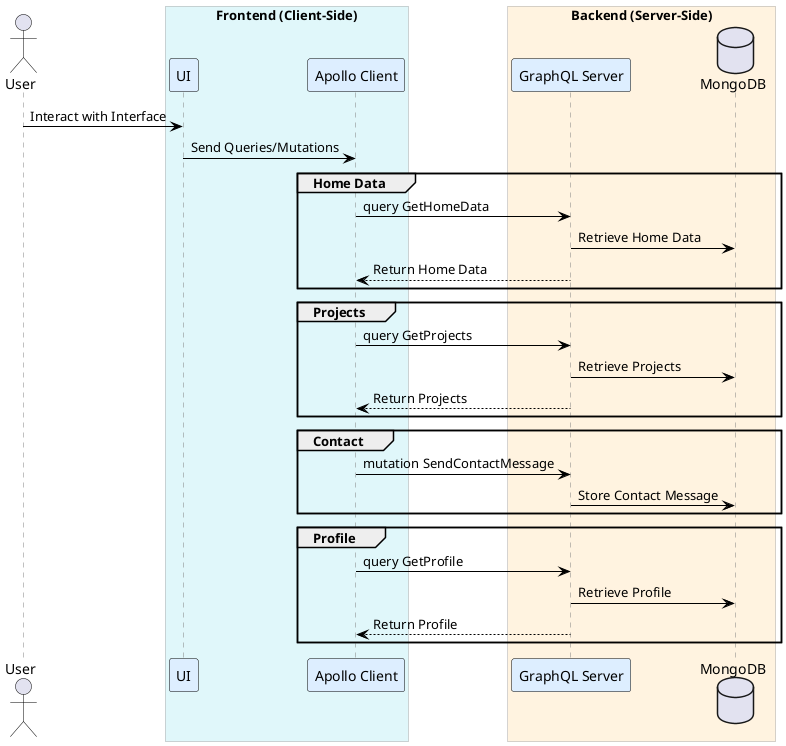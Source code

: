 @startuml
skinparam backgroundColor #FFFFFF
skinparam sequence {
    ArrowColor Black
    ActorBorderColor Black
    LifeLineBorderColor Gray
    LifeLineBackgroundColor #EEF2F3
    ParticipantBorderColor Black
    ParticipantBackgroundColor #DDEEFF
    BoxBorderColor #AAAAAA
    BoxBackgroundColor #F8F8F8
}

actor User as U

box "Frontend (Client-Side)" #E0F7FA
  participant "UI" as UI
  participant "Apollo Client" as ApolloClient
end box

box "Backend (Server-Side)" #FFF3E0
  participant "GraphQL Server" as GraphQLServer
  database "MongoDB" as MongoDB
end box

U -> UI : Interact with Interface
UI -> ApolloClient : Send Queries/Mutations

group Home Data
  ApolloClient -> GraphQLServer : query GetHomeData
  GraphQLServer -> MongoDB : Retrieve Home Data
  GraphQLServer --> ApolloClient : Return Home Data
end

group Projects
  ApolloClient -> GraphQLServer : query GetProjects
  GraphQLServer -> MongoDB : Retrieve Projects
  GraphQLServer --> ApolloClient : Return Projects
end

group Contact
  ApolloClient -> GraphQLServer : mutation SendContactMessage
  GraphQLServer -> MongoDB : Store Contact Message
end

group Profile
  ApolloClient -> GraphQLServer : query GetProfile
  GraphQLServer -> MongoDB : Retrieve Profile
  GraphQLServer --> ApolloClient : Return Profile
end

@enduml
